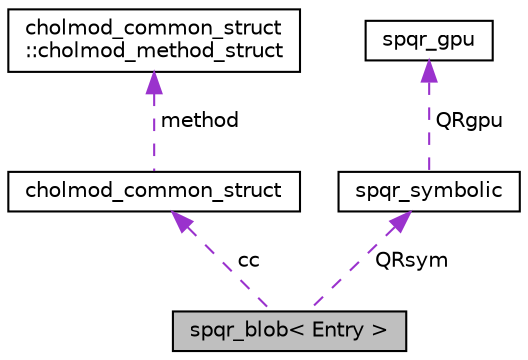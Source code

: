 digraph "spqr_blob&lt; Entry &gt;"
{
 // INTERACTIVE_SVG=YES
  edge [fontname="Helvetica",fontsize="10",labelfontname="Helvetica",labelfontsize="10"];
  node [fontname="Helvetica",fontsize="10",shape=record];
  Node1 [label="spqr_blob\< Entry \>",height=0.2,width=0.4,color="black", fillcolor="grey75", style="filled" fontcolor="black"];
  Node2 -> Node1 [dir="back",color="darkorchid3",fontsize="10",style="dashed",label=" cc" ,fontname="Helvetica"];
  Node2 [label="cholmod_common_struct",height=0.2,width=0.4,color="black", fillcolor="white", style="filled",URL="$structcholmod__common__struct.html"];
  Node3 -> Node2 [dir="back",color="darkorchid3",fontsize="10",style="dashed",label=" method" ,fontname="Helvetica"];
  Node3 [label="cholmod_common_struct\l::cholmod_method_struct",height=0.2,width=0.4,color="black", fillcolor="white", style="filled",URL="$structcholmod__common__struct_1_1cholmod__method__struct.html"];
  Node4 -> Node1 [dir="back",color="darkorchid3",fontsize="10",style="dashed",label=" QRsym" ,fontname="Helvetica"];
  Node4 [label="spqr_symbolic",height=0.2,width=0.4,color="black", fillcolor="white", style="filled",URL="$structspqr__symbolic.html"];
  Node5 -> Node4 [dir="back",color="darkorchid3",fontsize="10",style="dashed",label=" QRgpu" ,fontname="Helvetica"];
  Node5 [label="spqr_gpu",height=0.2,width=0.4,color="black", fillcolor="white", style="filled",URL="$structspqr__gpu.html"];
}
